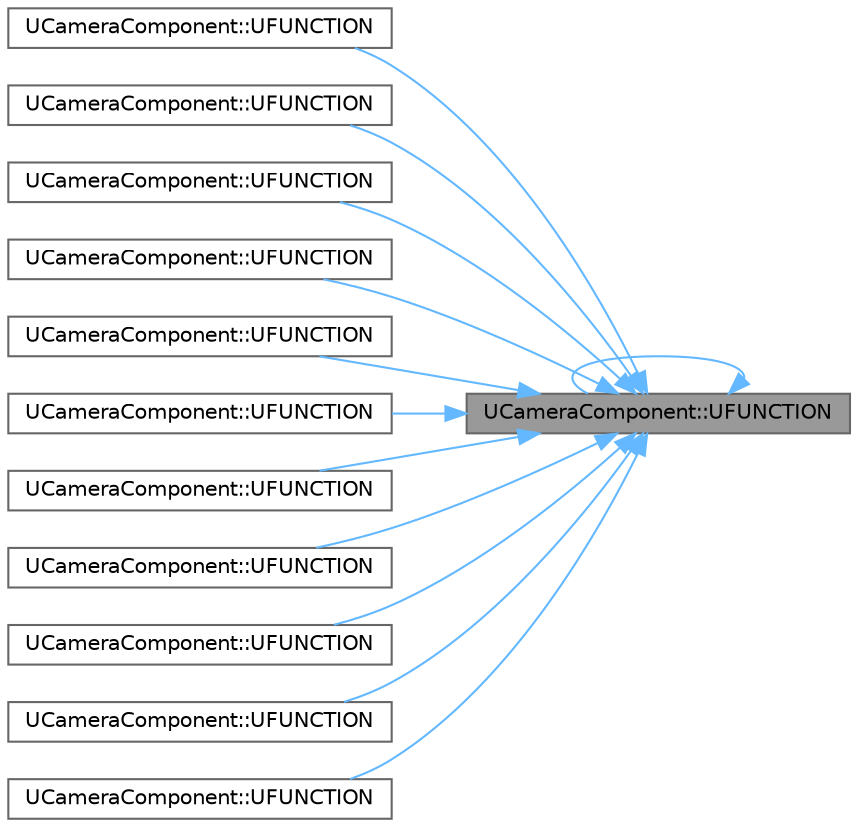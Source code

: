digraph "UCameraComponent::UFUNCTION"
{
 // INTERACTIVE_SVG=YES
 // LATEX_PDF_SIZE
  bgcolor="transparent";
  edge [fontname=Helvetica,fontsize=10,labelfontname=Helvetica,labelfontsize=10];
  node [fontname=Helvetica,fontsize=10,shape=box,height=0.2,width=0.4];
  rankdir="RL";
  Node1 [id="Node000001",label="UCameraComponent::UFUNCTION",height=0.2,width=0.4,color="gray40", fillcolor="grey60", style="filled", fontcolor="black",tooltip=" "];
  Node1 -> Node1 [id="edge1_Node000001_Node000001",dir="back",color="steelblue1",style="solid",tooltip=" "];
  Node1 -> Node2 [id="edge2_Node000001_Node000002",dir="back",color="steelblue1",style="solid",tooltip=" "];
  Node2 [id="Node000002",label="UCameraComponent::UFUNCTION",height=0.2,width=0.4,color="grey40", fillcolor="white", style="filled",URL="$d4/d4b/classUCameraComponent.html#a4db7384032f3544ebd713a38bdf23fca",tooltip=" "];
  Node1 -> Node3 [id="edge3_Node000001_Node000003",dir="back",color="steelblue1",style="solid",tooltip=" "];
  Node3 [id="Node000003",label="UCameraComponent::UFUNCTION",height=0.2,width=0.4,color="grey40", fillcolor="white", style="filled",URL="$d4/d4b/classUCameraComponent.html#a531174e41d8c0ff404db49adafbe95d4",tooltip=" "];
  Node1 -> Node4 [id="edge4_Node000001_Node000004",dir="back",color="steelblue1",style="solid",tooltip=" "];
  Node4 [id="Node000004",label="UCameraComponent::UFUNCTION",height=0.2,width=0.4,color="grey40", fillcolor="white", style="filled",URL="$d4/d4b/classUCameraComponent.html#a0e716f307a102b119bb8b945195b4ac3",tooltip="Adds an Blendable (implements IBlendableInterface) to the array of Blendables (if it doesn't exist) a..."];
  Node1 -> Node5 [id="edge5_Node000001_Node000005",dir="back",color="steelblue1",style="solid",tooltip=" "];
  Node5 [id="Node000005",label="UCameraComponent::UFUNCTION",height=0.2,width=0.4,color="grey40", fillcolor="white", style="filled",URL="$d4/d4b/classUCameraComponent.html#a2b66fa84e2cff0d93914d1c64aabba3a",tooltip=" "];
  Node1 -> Node6 [id="edge6_Node000001_Node000006",dir="back",color="steelblue1",style="solid",tooltip=" "];
  Node6 [id="Node000006",label="UCameraComponent::UFUNCTION",height=0.2,width=0.4,color="grey40", fillcolor="white", style="filled",URL="$d4/d4b/classUCameraComponent.html#aff0aa0c778ac7367e544bc0fd2dca336",tooltip=" "];
  Node1 -> Node7 [id="edge7_Node000001_Node000007",dir="back",color="steelblue1",style="solid",tooltip=" "];
  Node7 [id="Node000007",label="UCameraComponent::UFUNCTION",height=0.2,width=0.4,color="grey40", fillcolor="white", style="filled",URL="$d4/d4b/classUCameraComponent.html#a45bcb867127837674465aca9be105a97",tooltip=" "];
  Node1 -> Node8 [id="edge8_Node000001_Node000008",dir="back",color="steelblue1",style="solid",tooltip=" "];
  Node8 [id="Node000008",label="UCameraComponent::UFUNCTION",height=0.2,width=0.4,color="grey40", fillcolor="white", style="filled",URL="$d4/d4b/classUCameraComponent.html#a5945a4e42c19f150074ef1cde12e4f88",tooltip=" "];
  Node1 -> Node9 [id="edge9_Node000001_Node000009",dir="back",color="steelblue1",style="solid",tooltip=" "];
  Node9 [id="Node000009",label="UCameraComponent::UFUNCTION",height=0.2,width=0.4,color="grey40", fillcolor="white", style="filled",URL="$d4/d4b/classUCameraComponent.html#ad393c4b864a975866ca49141f6eea2d0",tooltip=" "];
  Node1 -> Node10 [id="edge10_Node000001_Node000010",dir="back",color="steelblue1",style="solid",tooltip=" "];
  Node10 [id="Node000010",label="UCameraComponent::UFUNCTION",height=0.2,width=0.4,color="grey40", fillcolor="white", style="filled",URL="$d4/d4b/classUCameraComponent.html#a38df7626c64fa7e91e6b98951b873cee",tooltip=" "];
  Node1 -> Node11 [id="edge11_Node000001_Node000011",dir="back",color="steelblue1",style="solid",tooltip=" "];
  Node11 [id="Node000011",label="UCameraComponent::UFUNCTION",height=0.2,width=0.4,color="grey40", fillcolor="white", style="filled",URL="$d4/d4b/classUCameraComponent.html#a7c179a888b193957ed6becdb67839a88",tooltip=" "];
  Node1 -> Node12 [id="edge12_Node000001_Node000012",dir="back",color="steelblue1",style="solid",tooltip=" "];
  Node12 [id="Node000012",label="UCameraComponent::UFUNCTION",height=0.2,width=0.4,color="grey40", fillcolor="white", style="filled",URL="$d4/d4b/classUCameraComponent.html#a789a6ade1aaecc2869af7dcbc8f34dcd",tooltip=" "];
}
